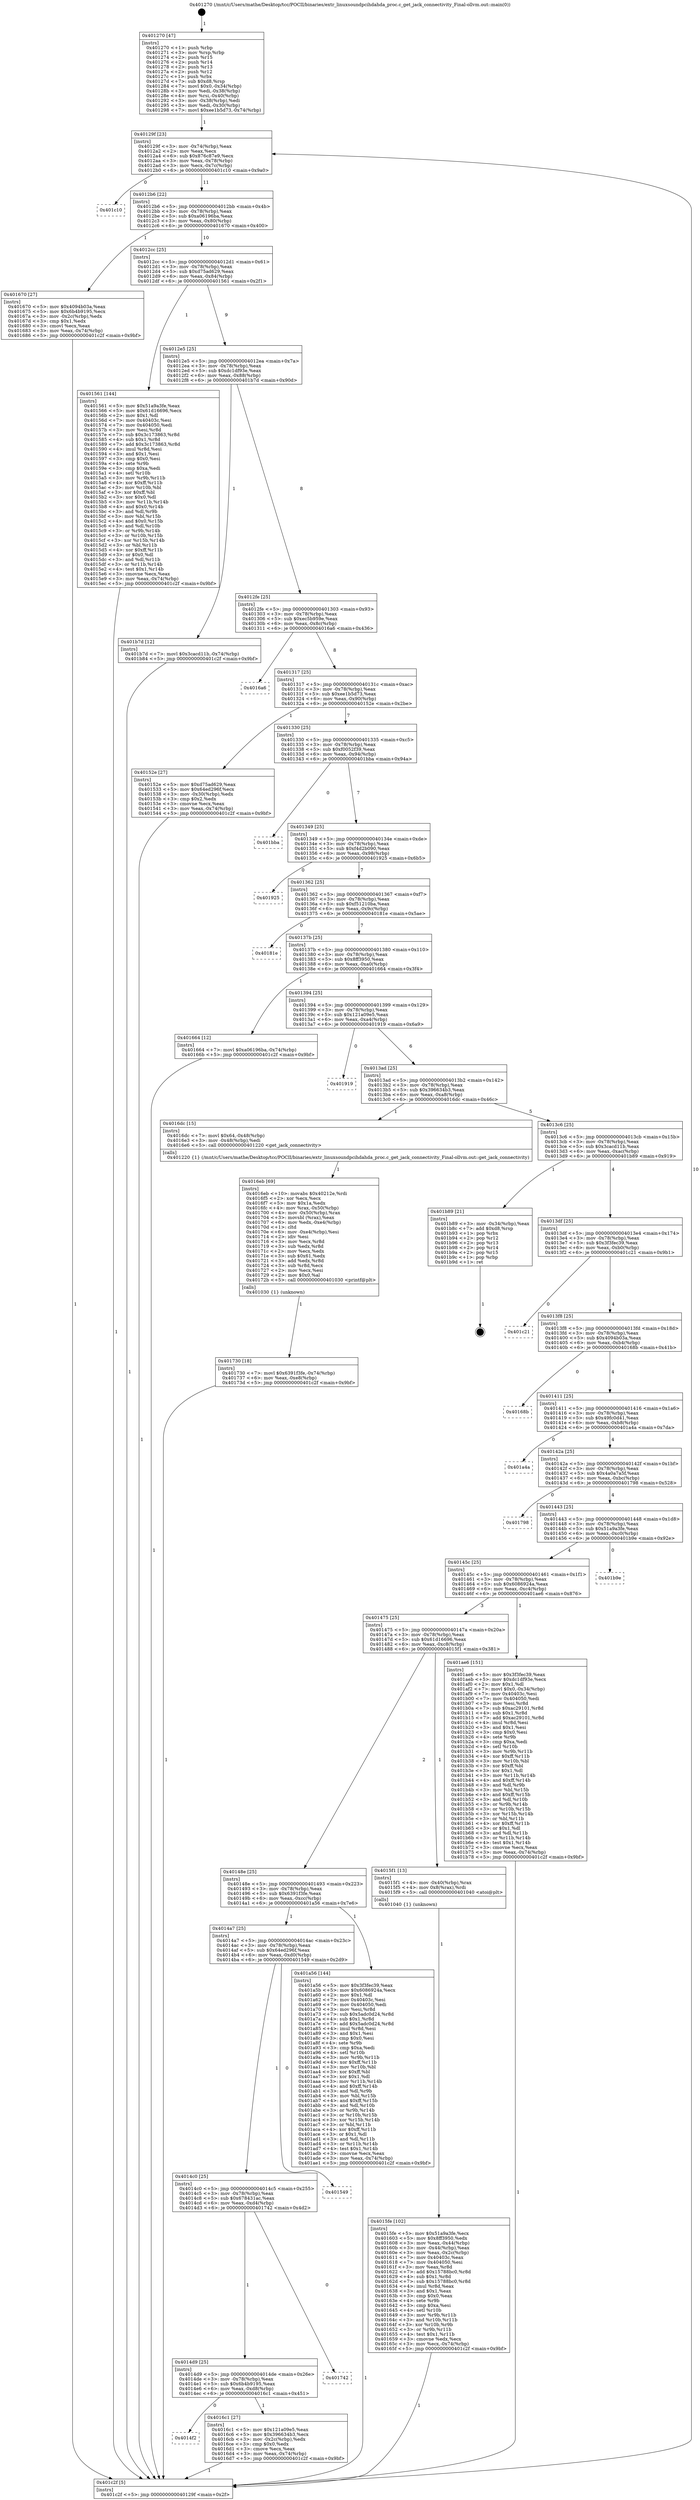 digraph "0x401270" {
  label = "0x401270 (/mnt/c/Users/mathe/Desktop/tcc/POCII/binaries/extr_linuxsoundpcihdahda_proc.c_get_jack_connectivity_Final-ollvm.out::main(0))"
  labelloc = "t"
  node[shape=record]

  Entry [label="",width=0.3,height=0.3,shape=circle,fillcolor=black,style=filled]
  "0x40129f" [label="{
     0x40129f [23]\l
     | [instrs]\l
     &nbsp;&nbsp;0x40129f \<+3\>: mov -0x74(%rbp),%eax\l
     &nbsp;&nbsp;0x4012a2 \<+2\>: mov %eax,%ecx\l
     &nbsp;&nbsp;0x4012a4 \<+6\>: sub $0x876c87e9,%ecx\l
     &nbsp;&nbsp;0x4012aa \<+3\>: mov %eax,-0x78(%rbp)\l
     &nbsp;&nbsp;0x4012ad \<+3\>: mov %ecx,-0x7c(%rbp)\l
     &nbsp;&nbsp;0x4012b0 \<+6\>: je 0000000000401c10 \<main+0x9a0\>\l
  }"]
  "0x401c10" [label="{
     0x401c10\l
  }", style=dashed]
  "0x4012b6" [label="{
     0x4012b6 [22]\l
     | [instrs]\l
     &nbsp;&nbsp;0x4012b6 \<+5\>: jmp 00000000004012bb \<main+0x4b\>\l
     &nbsp;&nbsp;0x4012bb \<+3\>: mov -0x78(%rbp),%eax\l
     &nbsp;&nbsp;0x4012be \<+5\>: sub $0xa06196ba,%eax\l
     &nbsp;&nbsp;0x4012c3 \<+3\>: mov %eax,-0x80(%rbp)\l
     &nbsp;&nbsp;0x4012c6 \<+6\>: je 0000000000401670 \<main+0x400\>\l
  }"]
  Exit [label="",width=0.3,height=0.3,shape=circle,fillcolor=black,style=filled,peripheries=2]
  "0x401670" [label="{
     0x401670 [27]\l
     | [instrs]\l
     &nbsp;&nbsp;0x401670 \<+5\>: mov $0x4094b03a,%eax\l
     &nbsp;&nbsp;0x401675 \<+5\>: mov $0x6b4b9195,%ecx\l
     &nbsp;&nbsp;0x40167a \<+3\>: mov -0x2c(%rbp),%edx\l
     &nbsp;&nbsp;0x40167d \<+3\>: cmp $0x1,%edx\l
     &nbsp;&nbsp;0x401680 \<+3\>: cmovl %ecx,%eax\l
     &nbsp;&nbsp;0x401683 \<+3\>: mov %eax,-0x74(%rbp)\l
     &nbsp;&nbsp;0x401686 \<+5\>: jmp 0000000000401c2f \<main+0x9bf\>\l
  }"]
  "0x4012cc" [label="{
     0x4012cc [25]\l
     | [instrs]\l
     &nbsp;&nbsp;0x4012cc \<+5\>: jmp 00000000004012d1 \<main+0x61\>\l
     &nbsp;&nbsp;0x4012d1 \<+3\>: mov -0x78(%rbp),%eax\l
     &nbsp;&nbsp;0x4012d4 \<+5\>: sub $0xd75ad629,%eax\l
     &nbsp;&nbsp;0x4012d9 \<+6\>: mov %eax,-0x84(%rbp)\l
     &nbsp;&nbsp;0x4012df \<+6\>: je 0000000000401561 \<main+0x2f1\>\l
  }"]
  "0x401730" [label="{
     0x401730 [18]\l
     | [instrs]\l
     &nbsp;&nbsp;0x401730 \<+7\>: movl $0x6391f3fe,-0x74(%rbp)\l
     &nbsp;&nbsp;0x401737 \<+6\>: mov %eax,-0xe8(%rbp)\l
     &nbsp;&nbsp;0x40173d \<+5\>: jmp 0000000000401c2f \<main+0x9bf\>\l
  }"]
  "0x401561" [label="{
     0x401561 [144]\l
     | [instrs]\l
     &nbsp;&nbsp;0x401561 \<+5\>: mov $0x51a9a3fe,%eax\l
     &nbsp;&nbsp;0x401566 \<+5\>: mov $0x61d16696,%ecx\l
     &nbsp;&nbsp;0x40156b \<+2\>: mov $0x1,%dl\l
     &nbsp;&nbsp;0x40156d \<+7\>: mov 0x40403c,%esi\l
     &nbsp;&nbsp;0x401574 \<+7\>: mov 0x404050,%edi\l
     &nbsp;&nbsp;0x40157b \<+3\>: mov %esi,%r8d\l
     &nbsp;&nbsp;0x40157e \<+7\>: sub $0x3c173863,%r8d\l
     &nbsp;&nbsp;0x401585 \<+4\>: sub $0x1,%r8d\l
     &nbsp;&nbsp;0x401589 \<+7\>: add $0x3c173863,%r8d\l
     &nbsp;&nbsp;0x401590 \<+4\>: imul %r8d,%esi\l
     &nbsp;&nbsp;0x401594 \<+3\>: and $0x1,%esi\l
     &nbsp;&nbsp;0x401597 \<+3\>: cmp $0x0,%esi\l
     &nbsp;&nbsp;0x40159a \<+4\>: sete %r9b\l
     &nbsp;&nbsp;0x40159e \<+3\>: cmp $0xa,%edi\l
     &nbsp;&nbsp;0x4015a1 \<+4\>: setl %r10b\l
     &nbsp;&nbsp;0x4015a5 \<+3\>: mov %r9b,%r11b\l
     &nbsp;&nbsp;0x4015a8 \<+4\>: xor $0xff,%r11b\l
     &nbsp;&nbsp;0x4015ac \<+3\>: mov %r10b,%bl\l
     &nbsp;&nbsp;0x4015af \<+3\>: xor $0xff,%bl\l
     &nbsp;&nbsp;0x4015b2 \<+3\>: xor $0x0,%dl\l
     &nbsp;&nbsp;0x4015b5 \<+3\>: mov %r11b,%r14b\l
     &nbsp;&nbsp;0x4015b8 \<+4\>: and $0x0,%r14b\l
     &nbsp;&nbsp;0x4015bc \<+3\>: and %dl,%r9b\l
     &nbsp;&nbsp;0x4015bf \<+3\>: mov %bl,%r15b\l
     &nbsp;&nbsp;0x4015c2 \<+4\>: and $0x0,%r15b\l
     &nbsp;&nbsp;0x4015c6 \<+3\>: and %dl,%r10b\l
     &nbsp;&nbsp;0x4015c9 \<+3\>: or %r9b,%r14b\l
     &nbsp;&nbsp;0x4015cc \<+3\>: or %r10b,%r15b\l
     &nbsp;&nbsp;0x4015cf \<+3\>: xor %r15b,%r14b\l
     &nbsp;&nbsp;0x4015d2 \<+3\>: or %bl,%r11b\l
     &nbsp;&nbsp;0x4015d5 \<+4\>: xor $0xff,%r11b\l
     &nbsp;&nbsp;0x4015d9 \<+3\>: or $0x0,%dl\l
     &nbsp;&nbsp;0x4015dc \<+3\>: and %dl,%r11b\l
     &nbsp;&nbsp;0x4015df \<+3\>: or %r11b,%r14b\l
     &nbsp;&nbsp;0x4015e2 \<+4\>: test $0x1,%r14b\l
     &nbsp;&nbsp;0x4015e6 \<+3\>: cmovne %ecx,%eax\l
     &nbsp;&nbsp;0x4015e9 \<+3\>: mov %eax,-0x74(%rbp)\l
     &nbsp;&nbsp;0x4015ec \<+5\>: jmp 0000000000401c2f \<main+0x9bf\>\l
  }"]
  "0x4012e5" [label="{
     0x4012e5 [25]\l
     | [instrs]\l
     &nbsp;&nbsp;0x4012e5 \<+5\>: jmp 00000000004012ea \<main+0x7a\>\l
     &nbsp;&nbsp;0x4012ea \<+3\>: mov -0x78(%rbp),%eax\l
     &nbsp;&nbsp;0x4012ed \<+5\>: sub $0xdc1df93e,%eax\l
     &nbsp;&nbsp;0x4012f2 \<+6\>: mov %eax,-0x88(%rbp)\l
     &nbsp;&nbsp;0x4012f8 \<+6\>: je 0000000000401b7d \<main+0x90d\>\l
  }"]
  "0x4016eb" [label="{
     0x4016eb [69]\l
     | [instrs]\l
     &nbsp;&nbsp;0x4016eb \<+10\>: movabs $0x40212e,%rdi\l
     &nbsp;&nbsp;0x4016f5 \<+2\>: xor %ecx,%ecx\l
     &nbsp;&nbsp;0x4016f7 \<+5\>: mov $0x1a,%edx\l
     &nbsp;&nbsp;0x4016fc \<+4\>: mov %rax,-0x50(%rbp)\l
     &nbsp;&nbsp;0x401700 \<+4\>: mov -0x50(%rbp),%rax\l
     &nbsp;&nbsp;0x401704 \<+3\>: movsbl (%rax),%eax\l
     &nbsp;&nbsp;0x401707 \<+6\>: mov %edx,-0xe4(%rbp)\l
     &nbsp;&nbsp;0x40170d \<+1\>: cltd\l
     &nbsp;&nbsp;0x40170e \<+6\>: mov -0xe4(%rbp),%esi\l
     &nbsp;&nbsp;0x401714 \<+2\>: idiv %esi\l
     &nbsp;&nbsp;0x401716 \<+3\>: mov %ecx,%r8d\l
     &nbsp;&nbsp;0x401719 \<+3\>: sub %edx,%r8d\l
     &nbsp;&nbsp;0x40171c \<+2\>: mov %ecx,%edx\l
     &nbsp;&nbsp;0x40171e \<+3\>: sub $0x61,%edx\l
     &nbsp;&nbsp;0x401721 \<+3\>: add %edx,%r8d\l
     &nbsp;&nbsp;0x401724 \<+3\>: sub %r8d,%ecx\l
     &nbsp;&nbsp;0x401727 \<+2\>: mov %ecx,%esi\l
     &nbsp;&nbsp;0x401729 \<+2\>: mov $0x0,%al\l
     &nbsp;&nbsp;0x40172b \<+5\>: call 0000000000401030 \<printf@plt\>\l
     | [calls]\l
     &nbsp;&nbsp;0x401030 \{1\} (unknown)\l
  }"]
  "0x401b7d" [label="{
     0x401b7d [12]\l
     | [instrs]\l
     &nbsp;&nbsp;0x401b7d \<+7\>: movl $0x3cacd11b,-0x74(%rbp)\l
     &nbsp;&nbsp;0x401b84 \<+5\>: jmp 0000000000401c2f \<main+0x9bf\>\l
  }"]
  "0x4012fe" [label="{
     0x4012fe [25]\l
     | [instrs]\l
     &nbsp;&nbsp;0x4012fe \<+5\>: jmp 0000000000401303 \<main+0x93\>\l
     &nbsp;&nbsp;0x401303 \<+3\>: mov -0x78(%rbp),%eax\l
     &nbsp;&nbsp;0x401306 \<+5\>: sub $0xec5b959e,%eax\l
     &nbsp;&nbsp;0x40130b \<+6\>: mov %eax,-0x8c(%rbp)\l
     &nbsp;&nbsp;0x401311 \<+6\>: je 00000000004016a6 \<main+0x436\>\l
  }"]
  "0x4014f2" [label="{
     0x4014f2\l
  }", style=dashed]
  "0x4016a6" [label="{
     0x4016a6\l
  }", style=dashed]
  "0x401317" [label="{
     0x401317 [25]\l
     | [instrs]\l
     &nbsp;&nbsp;0x401317 \<+5\>: jmp 000000000040131c \<main+0xac\>\l
     &nbsp;&nbsp;0x40131c \<+3\>: mov -0x78(%rbp),%eax\l
     &nbsp;&nbsp;0x40131f \<+5\>: sub $0xee1b5d73,%eax\l
     &nbsp;&nbsp;0x401324 \<+6\>: mov %eax,-0x90(%rbp)\l
     &nbsp;&nbsp;0x40132a \<+6\>: je 000000000040152e \<main+0x2be\>\l
  }"]
  "0x4016c1" [label="{
     0x4016c1 [27]\l
     | [instrs]\l
     &nbsp;&nbsp;0x4016c1 \<+5\>: mov $0x121a09e5,%eax\l
     &nbsp;&nbsp;0x4016c6 \<+5\>: mov $0x396634b3,%ecx\l
     &nbsp;&nbsp;0x4016cb \<+3\>: mov -0x2c(%rbp),%edx\l
     &nbsp;&nbsp;0x4016ce \<+3\>: cmp $0x0,%edx\l
     &nbsp;&nbsp;0x4016d1 \<+3\>: cmove %ecx,%eax\l
     &nbsp;&nbsp;0x4016d4 \<+3\>: mov %eax,-0x74(%rbp)\l
     &nbsp;&nbsp;0x4016d7 \<+5\>: jmp 0000000000401c2f \<main+0x9bf\>\l
  }"]
  "0x40152e" [label="{
     0x40152e [27]\l
     | [instrs]\l
     &nbsp;&nbsp;0x40152e \<+5\>: mov $0xd75ad629,%eax\l
     &nbsp;&nbsp;0x401533 \<+5\>: mov $0x64ed296f,%ecx\l
     &nbsp;&nbsp;0x401538 \<+3\>: mov -0x30(%rbp),%edx\l
     &nbsp;&nbsp;0x40153b \<+3\>: cmp $0x2,%edx\l
     &nbsp;&nbsp;0x40153e \<+3\>: cmovne %ecx,%eax\l
     &nbsp;&nbsp;0x401541 \<+3\>: mov %eax,-0x74(%rbp)\l
     &nbsp;&nbsp;0x401544 \<+5\>: jmp 0000000000401c2f \<main+0x9bf\>\l
  }"]
  "0x401330" [label="{
     0x401330 [25]\l
     | [instrs]\l
     &nbsp;&nbsp;0x401330 \<+5\>: jmp 0000000000401335 \<main+0xc5\>\l
     &nbsp;&nbsp;0x401335 \<+3\>: mov -0x78(%rbp),%eax\l
     &nbsp;&nbsp;0x401338 \<+5\>: sub $0xf0052f39,%eax\l
     &nbsp;&nbsp;0x40133d \<+6\>: mov %eax,-0x94(%rbp)\l
     &nbsp;&nbsp;0x401343 \<+6\>: je 0000000000401bba \<main+0x94a\>\l
  }"]
  "0x401c2f" [label="{
     0x401c2f [5]\l
     | [instrs]\l
     &nbsp;&nbsp;0x401c2f \<+5\>: jmp 000000000040129f \<main+0x2f\>\l
  }"]
  "0x401270" [label="{
     0x401270 [47]\l
     | [instrs]\l
     &nbsp;&nbsp;0x401270 \<+1\>: push %rbp\l
     &nbsp;&nbsp;0x401271 \<+3\>: mov %rsp,%rbp\l
     &nbsp;&nbsp;0x401274 \<+2\>: push %r15\l
     &nbsp;&nbsp;0x401276 \<+2\>: push %r14\l
     &nbsp;&nbsp;0x401278 \<+2\>: push %r13\l
     &nbsp;&nbsp;0x40127a \<+2\>: push %r12\l
     &nbsp;&nbsp;0x40127c \<+1\>: push %rbx\l
     &nbsp;&nbsp;0x40127d \<+7\>: sub $0xd8,%rsp\l
     &nbsp;&nbsp;0x401284 \<+7\>: movl $0x0,-0x34(%rbp)\l
     &nbsp;&nbsp;0x40128b \<+3\>: mov %edi,-0x38(%rbp)\l
     &nbsp;&nbsp;0x40128e \<+4\>: mov %rsi,-0x40(%rbp)\l
     &nbsp;&nbsp;0x401292 \<+3\>: mov -0x38(%rbp),%edi\l
     &nbsp;&nbsp;0x401295 \<+3\>: mov %edi,-0x30(%rbp)\l
     &nbsp;&nbsp;0x401298 \<+7\>: movl $0xee1b5d73,-0x74(%rbp)\l
  }"]
  "0x4014d9" [label="{
     0x4014d9 [25]\l
     | [instrs]\l
     &nbsp;&nbsp;0x4014d9 \<+5\>: jmp 00000000004014de \<main+0x26e\>\l
     &nbsp;&nbsp;0x4014de \<+3\>: mov -0x78(%rbp),%eax\l
     &nbsp;&nbsp;0x4014e1 \<+5\>: sub $0x6b4b9195,%eax\l
     &nbsp;&nbsp;0x4014e6 \<+6\>: mov %eax,-0xd8(%rbp)\l
     &nbsp;&nbsp;0x4014ec \<+6\>: je 00000000004016c1 \<main+0x451\>\l
  }"]
  "0x401bba" [label="{
     0x401bba\l
  }", style=dashed]
  "0x401349" [label="{
     0x401349 [25]\l
     | [instrs]\l
     &nbsp;&nbsp;0x401349 \<+5\>: jmp 000000000040134e \<main+0xde\>\l
     &nbsp;&nbsp;0x40134e \<+3\>: mov -0x78(%rbp),%eax\l
     &nbsp;&nbsp;0x401351 \<+5\>: sub $0xf4d2b090,%eax\l
     &nbsp;&nbsp;0x401356 \<+6\>: mov %eax,-0x98(%rbp)\l
     &nbsp;&nbsp;0x40135c \<+6\>: je 0000000000401925 \<main+0x6b5\>\l
  }"]
  "0x401742" [label="{
     0x401742\l
  }", style=dashed]
  "0x401925" [label="{
     0x401925\l
  }", style=dashed]
  "0x401362" [label="{
     0x401362 [25]\l
     | [instrs]\l
     &nbsp;&nbsp;0x401362 \<+5\>: jmp 0000000000401367 \<main+0xf7\>\l
     &nbsp;&nbsp;0x401367 \<+3\>: mov -0x78(%rbp),%eax\l
     &nbsp;&nbsp;0x40136a \<+5\>: sub $0xf51210ba,%eax\l
     &nbsp;&nbsp;0x40136f \<+6\>: mov %eax,-0x9c(%rbp)\l
     &nbsp;&nbsp;0x401375 \<+6\>: je 000000000040181e \<main+0x5ae\>\l
  }"]
  "0x4014c0" [label="{
     0x4014c0 [25]\l
     | [instrs]\l
     &nbsp;&nbsp;0x4014c0 \<+5\>: jmp 00000000004014c5 \<main+0x255\>\l
     &nbsp;&nbsp;0x4014c5 \<+3\>: mov -0x78(%rbp),%eax\l
     &nbsp;&nbsp;0x4014c8 \<+5\>: sub $0x678431ac,%eax\l
     &nbsp;&nbsp;0x4014cd \<+6\>: mov %eax,-0xd4(%rbp)\l
     &nbsp;&nbsp;0x4014d3 \<+6\>: je 0000000000401742 \<main+0x4d2\>\l
  }"]
  "0x40181e" [label="{
     0x40181e\l
  }", style=dashed]
  "0x40137b" [label="{
     0x40137b [25]\l
     | [instrs]\l
     &nbsp;&nbsp;0x40137b \<+5\>: jmp 0000000000401380 \<main+0x110\>\l
     &nbsp;&nbsp;0x401380 \<+3\>: mov -0x78(%rbp),%eax\l
     &nbsp;&nbsp;0x401383 \<+5\>: sub $0x8ff3950,%eax\l
     &nbsp;&nbsp;0x401388 \<+6\>: mov %eax,-0xa0(%rbp)\l
     &nbsp;&nbsp;0x40138e \<+6\>: je 0000000000401664 \<main+0x3f4\>\l
  }"]
  "0x401549" [label="{
     0x401549\l
  }", style=dashed]
  "0x401664" [label="{
     0x401664 [12]\l
     | [instrs]\l
     &nbsp;&nbsp;0x401664 \<+7\>: movl $0xa06196ba,-0x74(%rbp)\l
     &nbsp;&nbsp;0x40166b \<+5\>: jmp 0000000000401c2f \<main+0x9bf\>\l
  }"]
  "0x401394" [label="{
     0x401394 [25]\l
     | [instrs]\l
     &nbsp;&nbsp;0x401394 \<+5\>: jmp 0000000000401399 \<main+0x129\>\l
     &nbsp;&nbsp;0x401399 \<+3\>: mov -0x78(%rbp),%eax\l
     &nbsp;&nbsp;0x40139c \<+5\>: sub $0x121a09e5,%eax\l
     &nbsp;&nbsp;0x4013a1 \<+6\>: mov %eax,-0xa4(%rbp)\l
     &nbsp;&nbsp;0x4013a7 \<+6\>: je 0000000000401919 \<main+0x6a9\>\l
  }"]
  "0x4014a7" [label="{
     0x4014a7 [25]\l
     | [instrs]\l
     &nbsp;&nbsp;0x4014a7 \<+5\>: jmp 00000000004014ac \<main+0x23c\>\l
     &nbsp;&nbsp;0x4014ac \<+3\>: mov -0x78(%rbp),%eax\l
     &nbsp;&nbsp;0x4014af \<+5\>: sub $0x64ed296f,%eax\l
     &nbsp;&nbsp;0x4014b4 \<+6\>: mov %eax,-0xd0(%rbp)\l
     &nbsp;&nbsp;0x4014ba \<+6\>: je 0000000000401549 \<main+0x2d9\>\l
  }"]
  "0x401919" [label="{
     0x401919\l
  }", style=dashed]
  "0x4013ad" [label="{
     0x4013ad [25]\l
     | [instrs]\l
     &nbsp;&nbsp;0x4013ad \<+5\>: jmp 00000000004013b2 \<main+0x142\>\l
     &nbsp;&nbsp;0x4013b2 \<+3\>: mov -0x78(%rbp),%eax\l
     &nbsp;&nbsp;0x4013b5 \<+5\>: sub $0x396634b3,%eax\l
     &nbsp;&nbsp;0x4013ba \<+6\>: mov %eax,-0xa8(%rbp)\l
     &nbsp;&nbsp;0x4013c0 \<+6\>: je 00000000004016dc \<main+0x46c\>\l
  }"]
  "0x401a56" [label="{
     0x401a56 [144]\l
     | [instrs]\l
     &nbsp;&nbsp;0x401a56 \<+5\>: mov $0x3f3fec39,%eax\l
     &nbsp;&nbsp;0x401a5b \<+5\>: mov $0x6086924a,%ecx\l
     &nbsp;&nbsp;0x401a60 \<+2\>: mov $0x1,%dl\l
     &nbsp;&nbsp;0x401a62 \<+7\>: mov 0x40403c,%esi\l
     &nbsp;&nbsp;0x401a69 \<+7\>: mov 0x404050,%edi\l
     &nbsp;&nbsp;0x401a70 \<+3\>: mov %esi,%r8d\l
     &nbsp;&nbsp;0x401a73 \<+7\>: sub $0x5adc0d24,%r8d\l
     &nbsp;&nbsp;0x401a7a \<+4\>: sub $0x1,%r8d\l
     &nbsp;&nbsp;0x401a7e \<+7\>: add $0x5adc0d24,%r8d\l
     &nbsp;&nbsp;0x401a85 \<+4\>: imul %r8d,%esi\l
     &nbsp;&nbsp;0x401a89 \<+3\>: and $0x1,%esi\l
     &nbsp;&nbsp;0x401a8c \<+3\>: cmp $0x0,%esi\l
     &nbsp;&nbsp;0x401a8f \<+4\>: sete %r9b\l
     &nbsp;&nbsp;0x401a93 \<+3\>: cmp $0xa,%edi\l
     &nbsp;&nbsp;0x401a96 \<+4\>: setl %r10b\l
     &nbsp;&nbsp;0x401a9a \<+3\>: mov %r9b,%r11b\l
     &nbsp;&nbsp;0x401a9d \<+4\>: xor $0xff,%r11b\l
     &nbsp;&nbsp;0x401aa1 \<+3\>: mov %r10b,%bl\l
     &nbsp;&nbsp;0x401aa4 \<+3\>: xor $0xff,%bl\l
     &nbsp;&nbsp;0x401aa7 \<+3\>: xor $0x1,%dl\l
     &nbsp;&nbsp;0x401aaa \<+3\>: mov %r11b,%r14b\l
     &nbsp;&nbsp;0x401aad \<+4\>: and $0xff,%r14b\l
     &nbsp;&nbsp;0x401ab1 \<+3\>: and %dl,%r9b\l
     &nbsp;&nbsp;0x401ab4 \<+3\>: mov %bl,%r15b\l
     &nbsp;&nbsp;0x401ab7 \<+4\>: and $0xff,%r15b\l
     &nbsp;&nbsp;0x401abb \<+3\>: and %dl,%r10b\l
     &nbsp;&nbsp;0x401abe \<+3\>: or %r9b,%r14b\l
     &nbsp;&nbsp;0x401ac1 \<+3\>: or %r10b,%r15b\l
     &nbsp;&nbsp;0x401ac4 \<+3\>: xor %r15b,%r14b\l
     &nbsp;&nbsp;0x401ac7 \<+3\>: or %bl,%r11b\l
     &nbsp;&nbsp;0x401aca \<+4\>: xor $0xff,%r11b\l
     &nbsp;&nbsp;0x401ace \<+3\>: or $0x1,%dl\l
     &nbsp;&nbsp;0x401ad1 \<+3\>: and %dl,%r11b\l
     &nbsp;&nbsp;0x401ad4 \<+3\>: or %r11b,%r14b\l
     &nbsp;&nbsp;0x401ad7 \<+4\>: test $0x1,%r14b\l
     &nbsp;&nbsp;0x401adb \<+3\>: cmovne %ecx,%eax\l
     &nbsp;&nbsp;0x401ade \<+3\>: mov %eax,-0x74(%rbp)\l
     &nbsp;&nbsp;0x401ae1 \<+5\>: jmp 0000000000401c2f \<main+0x9bf\>\l
  }"]
  "0x4016dc" [label="{
     0x4016dc [15]\l
     | [instrs]\l
     &nbsp;&nbsp;0x4016dc \<+7\>: movl $0x64,-0x48(%rbp)\l
     &nbsp;&nbsp;0x4016e3 \<+3\>: mov -0x48(%rbp),%edi\l
     &nbsp;&nbsp;0x4016e6 \<+5\>: call 0000000000401220 \<get_jack_connectivity\>\l
     | [calls]\l
     &nbsp;&nbsp;0x401220 \{1\} (/mnt/c/Users/mathe/Desktop/tcc/POCII/binaries/extr_linuxsoundpcihdahda_proc.c_get_jack_connectivity_Final-ollvm.out::get_jack_connectivity)\l
  }"]
  "0x4013c6" [label="{
     0x4013c6 [25]\l
     | [instrs]\l
     &nbsp;&nbsp;0x4013c6 \<+5\>: jmp 00000000004013cb \<main+0x15b\>\l
     &nbsp;&nbsp;0x4013cb \<+3\>: mov -0x78(%rbp),%eax\l
     &nbsp;&nbsp;0x4013ce \<+5\>: sub $0x3cacd11b,%eax\l
     &nbsp;&nbsp;0x4013d3 \<+6\>: mov %eax,-0xac(%rbp)\l
     &nbsp;&nbsp;0x4013d9 \<+6\>: je 0000000000401b89 \<main+0x919\>\l
  }"]
  "0x4015fe" [label="{
     0x4015fe [102]\l
     | [instrs]\l
     &nbsp;&nbsp;0x4015fe \<+5\>: mov $0x51a9a3fe,%ecx\l
     &nbsp;&nbsp;0x401603 \<+5\>: mov $0x8ff3950,%edx\l
     &nbsp;&nbsp;0x401608 \<+3\>: mov %eax,-0x44(%rbp)\l
     &nbsp;&nbsp;0x40160b \<+3\>: mov -0x44(%rbp),%eax\l
     &nbsp;&nbsp;0x40160e \<+3\>: mov %eax,-0x2c(%rbp)\l
     &nbsp;&nbsp;0x401611 \<+7\>: mov 0x40403c,%eax\l
     &nbsp;&nbsp;0x401618 \<+7\>: mov 0x404050,%esi\l
     &nbsp;&nbsp;0x40161f \<+3\>: mov %eax,%r8d\l
     &nbsp;&nbsp;0x401622 \<+7\>: add $0x15788bc0,%r8d\l
     &nbsp;&nbsp;0x401629 \<+4\>: sub $0x1,%r8d\l
     &nbsp;&nbsp;0x40162d \<+7\>: sub $0x15788bc0,%r8d\l
     &nbsp;&nbsp;0x401634 \<+4\>: imul %r8d,%eax\l
     &nbsp;&nbsp;0x401638 \<+3\>: and $0x1,%eax\l
     &nbsp;&nbsp;0x40163b \<+3\>: cmp $0x0,%eax\l
     &nbsp;&nbsp;0x40163e \<+4\>: sete %r9b\l
     &nbsp;&nbsp;0x401642 \<+3\>: cmp $0xa,%esi\l
     &nbsp;&nbsp;0x401645 \<+4\>: setl %r10b\l
     &nbsp;&nbsp;0x401649 \<+3\>: mov %r9b,%r11b\l
     &nbsp;&nbsp;0x40164c \<+3\>: and %r10b,%r11b\l
     &nbsp;&nbsp;0x40164f \<+3\>: xor %r10b,%r9b\l
     &nbsp;&nbsp;0x401652 \<+3\>: or %r9b,%r11b\l
     &nbsp;&nbsp;0x401655 \<+4\>: test $0x1,%r11b\l
     &nbsp;&nbsp;0x401659 \<+3\>: cmovne %edx,%ecx\l
     &nbsp;&nbsp;0x40165c \<+3\>: mov %ecx,-0x74(%rbp)\l
     &nbsp;&nbsp;0x40165f \<+5\>: jmp 0000000000401c2f \<main+0x9bf\>\l
  }"]
  "0x401b89" [label="{
     0x401b89 [21]\l
     | [instrs]\l
     &nbsp;&nbsp;0x401b89 \<+3\>: mov -0x34(%rbp),%eax\l
     &nbsp;&nbsp;0x401b8c \<+7\>: add $0xd8,%rsp\l
     &nbsp;&nbsp;0x401b93 \<+1\>: pop %rbx\l
     &nbsp;&nbsp;0x401b94 \<+2\>: pop %r12\l
     &nbsp;&nbsp;0x401b96 \<+2\>: pop %r13\l
     &nbsp;&nbsp;0x401b98 \<+2\>: pop %r14\l
     &nbsp;&nbsp;0x401b9a \<+2\>: pop %r15\l
     &nbsp;&nbsp;0x401b9c \<+1\>: pop %rbp\l
     &nbsp;&nbsp;0x401b9d \<+1\>: ret\l
  }"]
  "0x4013df" [label="{
     0x4013df [25]\l
     | [instrs]\l
     &nbsp;&nbsp;0x4013df \<+5\>: jmp 00000000004013e4 \<main+0x174\>\l
     &nbsp;&nbsp;0x4013e4 \<+3\>: mov -0x78(%rbp),%eax\l
     &nbsp;&nbsp;0x4013e7 \<+5\>: sub $0x3f3fec39,%eax\l
     &nbsp;&nbsp;0x4013ec \<+6\>: mov %eax,-0xb0(%rbp)\l
     &nbsp;&nbsp;0x4013f2 \<+6\>: je 0000000000401c21 \<main+0x9b1\>\l
  }"]
  "0x40148e" [label="{
     0x40148e [25]\l
     | [instrs]\l
     &nbsp;&nbsp;0x40148e \<+5\>: jmp 0000000000401493 \<main+0x223\>\l
     &nbsp;&nbsp;0x401493 \<+3\>: mov -0x78(%rbp),%eax\l
     &nbsp;&nbsp;0x401496 \<+5\>: sub $0x6391f3fe,%eax\l
     &nbsp;&nbsp;0x40149b \<+6\>: mov %eax,-0xcc(%rbp)\l
     &nbsp;&nbsp;0x4014a1 \<+6\>: je 0000000000401a56 \<main+0x7e6\>\l
  }"]
  "0x401c21" [label="{
     0x401c21\l
  }", style=dashed]
  "0x4013f8" [label="{
     0x4013f8 [25]\l
     | [instrs]\l
     &nbsp;&nbsp;0x4013f8 \<+5\>: jmp 00000000004013fd \<main+0x18d\>\l
     &nbsp;&nbsp;0x4013fd \<+3\>: mov -0x78(%rbp),%eax\l
     &nbsp;&nbsp;0x401400 \<+5\>: sub $0x4094b03a,%eax\l
     &nbsp;&nbsp;0x401405 \<+6\>: mov %eax,-0xb4(%rbp)\l
     &nbsp;&nbsp;0x40140b \<+6\>: je 000000000040168b \<main+0x41b\>\l
  }"]
  "0x4015f1" [label="{
     0x4015f1 [13]\l
     | [instrs]\l
     &nbsp;&nbsp;0x4015f1 \<+4\>: mov -0x40(%rbp),%rax\l
     &nbsp;&nbsp;0x4015f5 \<+4\>: mov 0x8(%rax),%rdi\l
     &nbsp;&nbsp;0x4015f9 \<+5\>: call 0000000000401040 \<atoi@plt\>\l
     | [calls]\l
     &nbsp;&nbsp;0x401040 \{1\} (unknown)\l
  }"]
  "0x40168b" [label="{
     0x40168b\l
  }", style=dashed]
  "0x401411" [label="{
     0x401411 [25]\l
     | [instrs]\l
     &nbsp;&nbsp;0x401411 \<+5\>: jmp 0000000000401416 \<main+0x1a6\>\l
     &nbsp;&nbsp;0x401416 \<+3\>: mov -0x78(%rbp),%eax\l
     &nbsp;&nbsp;0x401419 \<+5\>: sub $0x49fc0d41,%eax\l
     &nbsp;&nbsp;0x40141e \<+6\>: mov %eax,-0xb8(%rbp)\l
     &nbsp;&nbsp;0x401424 \<+6\>: je 0000000000401a4a \<main+0x7da\>\l
  }"]
  "0x401475" [label="{
     0x401475 [25]\l
     | [instrs]\l
     &nbsp;&nbsp;0x401475 \<+5\>: jmp 000000000040147a \<main+0x20a\>\l
     &nbsp;&nbsp;0x40147a \<+3\>: mov -0x78(%rbp),%eax\l
     &nbsp;&nbsp;0x40147d \<+5\>: sub $0x61d16696,%eax\l
     &nbsp;&nbsp;0x401482 \<+6\>: mov %eax,-0xc8(%rbp)\l
     &nbsp;&nbsp;0x401488 \<+6\>: je 00000000004015f1 \<main+0x381\>\l
  }"]
  "0x401a4a" [label="{
     0x401a4a\l
  }", style=dashed]
  "0x40142a" [label="{
     0x40142a [25]\l
     | [instrs]\l
     &nbsp;&nbsp;0x40142a \<+5\>: jmp 000000000040142f \<main+0x1bf\>\l
     &nbsp;&nbsp;0x40142f \<+3\>: mov -0x78(%rbp),%eax\l
     &nbsp;&nbsp;0x401432 \<+5\>: sub $0x4a0a7a5f,%eax\l
     &nbsp;&nbsp;0x401437 \<+6\>: mov %eax,-0xbc(%rbp)\l
     &nbsp;&nbsp;0x40143d \<+6\>: je 0000000000401798 \<main+0x528\>\l
  }"]
  "0x401ae6" [label="{
     0x401ae6 [151]\l
     | [instrs]\l
     &nbsp;&nbsp;0x401ae6 \<+5\>: mov $0x3f3fec39,%eax\l
     &nbsp;&nbsp;0x401aeb \<+5\>: mov $0xdc1df93e,%ecx\l
     &nbsp;&nbsp;0x401af0 \<+2\>: mov $0x1,%dl\l
     &nbsp;&nbsp;0x401af2 \<+7\>: movl $0x0,-0x34(%rbp)\l
     &nbsp;&nbsp;0x401af9 \<+7\>: mov 0x40403c,%esi\l
     &nbsp;&nbsp;0x401b00 \<+7\>: mov 0x404050,%edi\l
     &nbsp;&nbsp;0x401b07 \<+3\>: mov %esi,%r8d\l
     &nbsp;&nbsp;0x401b0a \<+7\>: sub $0xac29101,%r8d\l
     &nbsp;&nbsp;0x401b11 \<+4\>: sub $0x1,%r8d\l
     &nbsp;&nbsp;0x401b15 \<+7\>: add $0xac29101,%r8d\l
     &nbsp;&nbsp;0x401b1c \<+4\>: imul %r8d,%esi\l
     &nbsp;&nbsp;0x401b20 \<+3\>: and $0x1,%esi\l
     &nbsp;&nbsp;0x401b23 \<+3\>: cmp $0x0,%esi\l
     &nbsp;&nbsp;0x401b26 \<+4\>: sete %r9b\l
     &nbsp;&nbsp;0x401b2a \<+3\>: cmp $0xa,%edi\l
     &nbsp;&nbsp;0x401b2d \<+4\>: setl %r10b\l
     &nbsp;&nbsp;0x401b31 \<+3\>: mov %r9b,%r11b\l
     &nbsp;&nbsp;0x401b34 \<+4\>: xor $0xff,%r11b\l
     &nbsp;&nbsp;0x401b38 \<+3\>: mov %r10b,%bl\l
     &nbsp;&nbsp;0x401b3b \<+3\>: xor $0xff,%bl\l
     &nbsp;&nbsp;0x401b3e \<+3\>: xor $0x1,%dl\l
     &nbsp;&nbsp;0x401b41 \<+3\>: mov %r11b,%r14b\l
     &nbsp;&nbsp;0x401b44 \<+4\>: and $0xff,%r14b\l
     &nbsp;&nbsp;0x401b48 \<+3\>: and %dl,%r9b\l
     &nbsp;&nbsp;0x401b4b \<+3\>: mov %bl,%r15b\l
     &nbsp;&nbsp;0x401b4e \<+4\>: and $0xff,%r15b\l
     &nbsp;&nbsp;0x401b52 \<+3\>: and %dl,%r10b\l
     &nbsp;&nbsp;0x401b55 \<+3\>: or %r9b,%r14b\l
     &nbsp;&nbsp;0x401b58 \<+3\>: or %r10b,%r15b\l
     &nbsp;&nbsp;0x401b5b \<+3\>: xor %r15b,%r14b\l
     &nbsp;&nbsp;0x401b5e \<+3\>: or %bl,%r11b\l
     &nbsp;&nbsp;0x401b61 \<+4\>: xor $0xff,%r11b\l
     &nbsp;&nbsp;0x401b65 \<+3\>: or $0x1,%dl\l
     &nbsp;&nbsp;0x401b68 \<+3\>: and %dl,%r11b\l
     &nbsp;&nbsp;0x401b6b \<+3\>: or %r11b,%r14b\l
     &nbsp;&nbsp;0x401b6e \<+4\>: test $0x1,%r14b\l
     &nbsp;&nbsp;0x401b72 \<+3\>: cmovne %ecx,%eax\l
     &nbsp;&nbsp;0x401b75 \<+3\>: mov %eax,-0x74(%rbp)\l
     &nbsp;&nbsp;0x401b78 \<+5\>: jmp 0000000000401c2f \<main+0x9bf\>\l
  }"]
  "0x401798" [label="{
     0x401798\l
  }", style=dashed]
  "0x401443" [label="{
     0x401443 [25]\l
     | [instrs]\l
     &nbsp;&nbsp;0x401443 \<+5\>: jmp 0000000000401448 \<main+0x1d8\>\l
     &nbsp;&nbsp;0x401448 \<+3\>: mov -0x78(%rbp),%eax\l
     &nbsp;&nbsp;0x40144b \<+5\>: sub $0x51a9a3fe,%eax\l
     &nbsp;&nbsp;0x401450 \<+6\>: mov %eax,-0xc0(%rbp)\l
     &nbsp;&nbsp;0x401456 \<+6\>: je 0000000000401b9e \<main+0x92e\>\l
  }"]
  "0x40145c" [label="{
     0x40145c [25]\l
     | [instrs]\l
     &nbsp;&nbsp;0x40145c \<+5\>: jmp 0000000000401461 \<main+0x1f1\>\l
     &nbsp;&nbsp;0x401461 \<+3\>: mov -0x78(%rbp),%eax\l
     &nbsp;&nbsp;0x401464 \<+5\>: sub $0x6086924a,%eax\l
     &nbsp;&nbsp;0x401469 \<+6\>: mov %eax,-0xc4(%rbp)\l
     &nbsp;&nbsp;0x40146f \<+6\>: je 0000000000401ae6 \<main+0x876\>\l
  }"]
  "0x401b9e" [label="{
     0x401b9e\l
  }", style=dashed]
  Entry -> "0x401270" [label=" 1"]
  "0x40129f" -> "0x401c10" [label=" 0"]
  "0x40129f" -> "0x4012b6" [label=" 11"]
  "0x401b89" -> Exit [label=" 1"]
  "0x4012b6" -> "0x401670" [label=" 1"]
  "0x4012b6" -> "0x4012cc" [label=" 10"]
  "0x401b7d" -> "0x401c2f" [label=" 1"]
  "0x4012cc" -> "0x401561" [label=" 1"]
  "0x4012cc" -> "0x4012e5" [label=" 9"]
  "0x401ae6" -> "0x401c2f" [label=" 1"]
  "0x4012e5" -> "0x401b7d" [label=" 1"]
  "0x4012e5" -> "0x4012fe" [label=" 8"]
  "0x401a56" -> "0x401c2f" [label=" 1"]
  "0x4012fe" -> "0x4016a6" [label=" 0"]
  "0x4012fe" -> "0x401317" [label=" 8"]
  "0x401730" -> "0x401c2f" [label=" 1"]
  "0x401317" -> "0x40152e" [label=" 1"]
  "0x401317" -> "0x401330" [label=" 7"]
  "0x40152e" -> "0x401c2f" [label=" 1"]
  "0x401270" -> "0x40129f" [label=" 1"]
  "0x401c2f" -> "0x40129f" [label=" 10"]
  "0x401561" -> "0x401c2f" [label=" 1"]
  "0x4016eb" -> "0x401730" [label=" 1"]
  "0x401330" -> "0x401bba" [label=" 0"]
  "0x401330" -> "0x401349" [label=" 7"]
  "0x4016c1" -> "0x401c2f" [label=" 1"]
  "0x401349" -> "0x401925" [label=" 0"]
  "0x401349" -> "0x401362" [label=" 7"]
  "0x4014d9" -> "0x4014f2" [label=" 0"]
  "0x401362" -> "0x40181e" [label=" 0"]
  "0x401362" -> "0x40137b" [label=" 7"]
  "0x4016dc" -> "0x4016eb" [label=" 1"]
  "0x40137b" -> "0x401664" [label=" 1"]
  "0x40137b" -> "0x401394" [label=" 6"]
  "0x4014c0" -> "0x4014d9" [label=" 1"]
  "0x401394" -> "0x401919" [label=" 0"]
  "0x401394" -> "0x4013ad" [label=" 6"]
  "0x4014d9" -> "0x4016c1" [label=" 1"]
  "0x4013ad" -> "0x4016dc" [label=" 1"]
  "0x4013ad" -> "0x4013c6" [label=" 5"]
  "0x4014a7" -> "0x4014c0" [label=" 1"]
  "0x4013c6" -> "0x401b89" [label=" 1"]
  "0x4013c6" -> "0x4013df" [label=" 4"]
  "0x4014c0" -> "0x401742" [label=" 0"]
  "0x4013df" -> "0x401c21" [label=" 0"]
  "0x4013df" -> "0x4013f8" [label=" 4"]
  "0x40148e" -> "0x4014a7" [label=" 1"]
  "0x4013f8" -> "0x40168b" [label=" 0"]
  "0x4013f8" -> "0x401411" [label=" 4"]
  "0x40148e" -> "0x401a56" [label=" 1"]
  "0x401411" -> "0x401a4a" [label=" 0"]
  "0x401411" -> "0x40142a" [label=" 4"]
  "0x401670" -> "0x401c2f" [label=" 1"]
  "0x40142a" -> "0x401798" [label=" 0"]
  "0x40142a" -> "0x401443" [label=" 4"]
  "0x401664" -> "0x401c2f" [label=" 1"]
  "0x401443" -> "0x401b9e" [label=" 0"]
  "0x401443" -> "0x40145c" [label=" 4"]
  "0x4015fe" -> "0x401c2f" [label=" 1"]
  "0x40145c" -> "0x401ae6" [label=" 1"]
  "0x40145c" -> "0x401475" [label=" 3"]
  "0x4014a7" -> "0x401549" [label=" 0"]
  "0x401475" -> "0x4015f1" [label=" 1"]
  "0x401475" -> "0x40148e" [label=" 2"]
  "0x4015f1" -> "0x4015fe" [label=" 1"]
}

